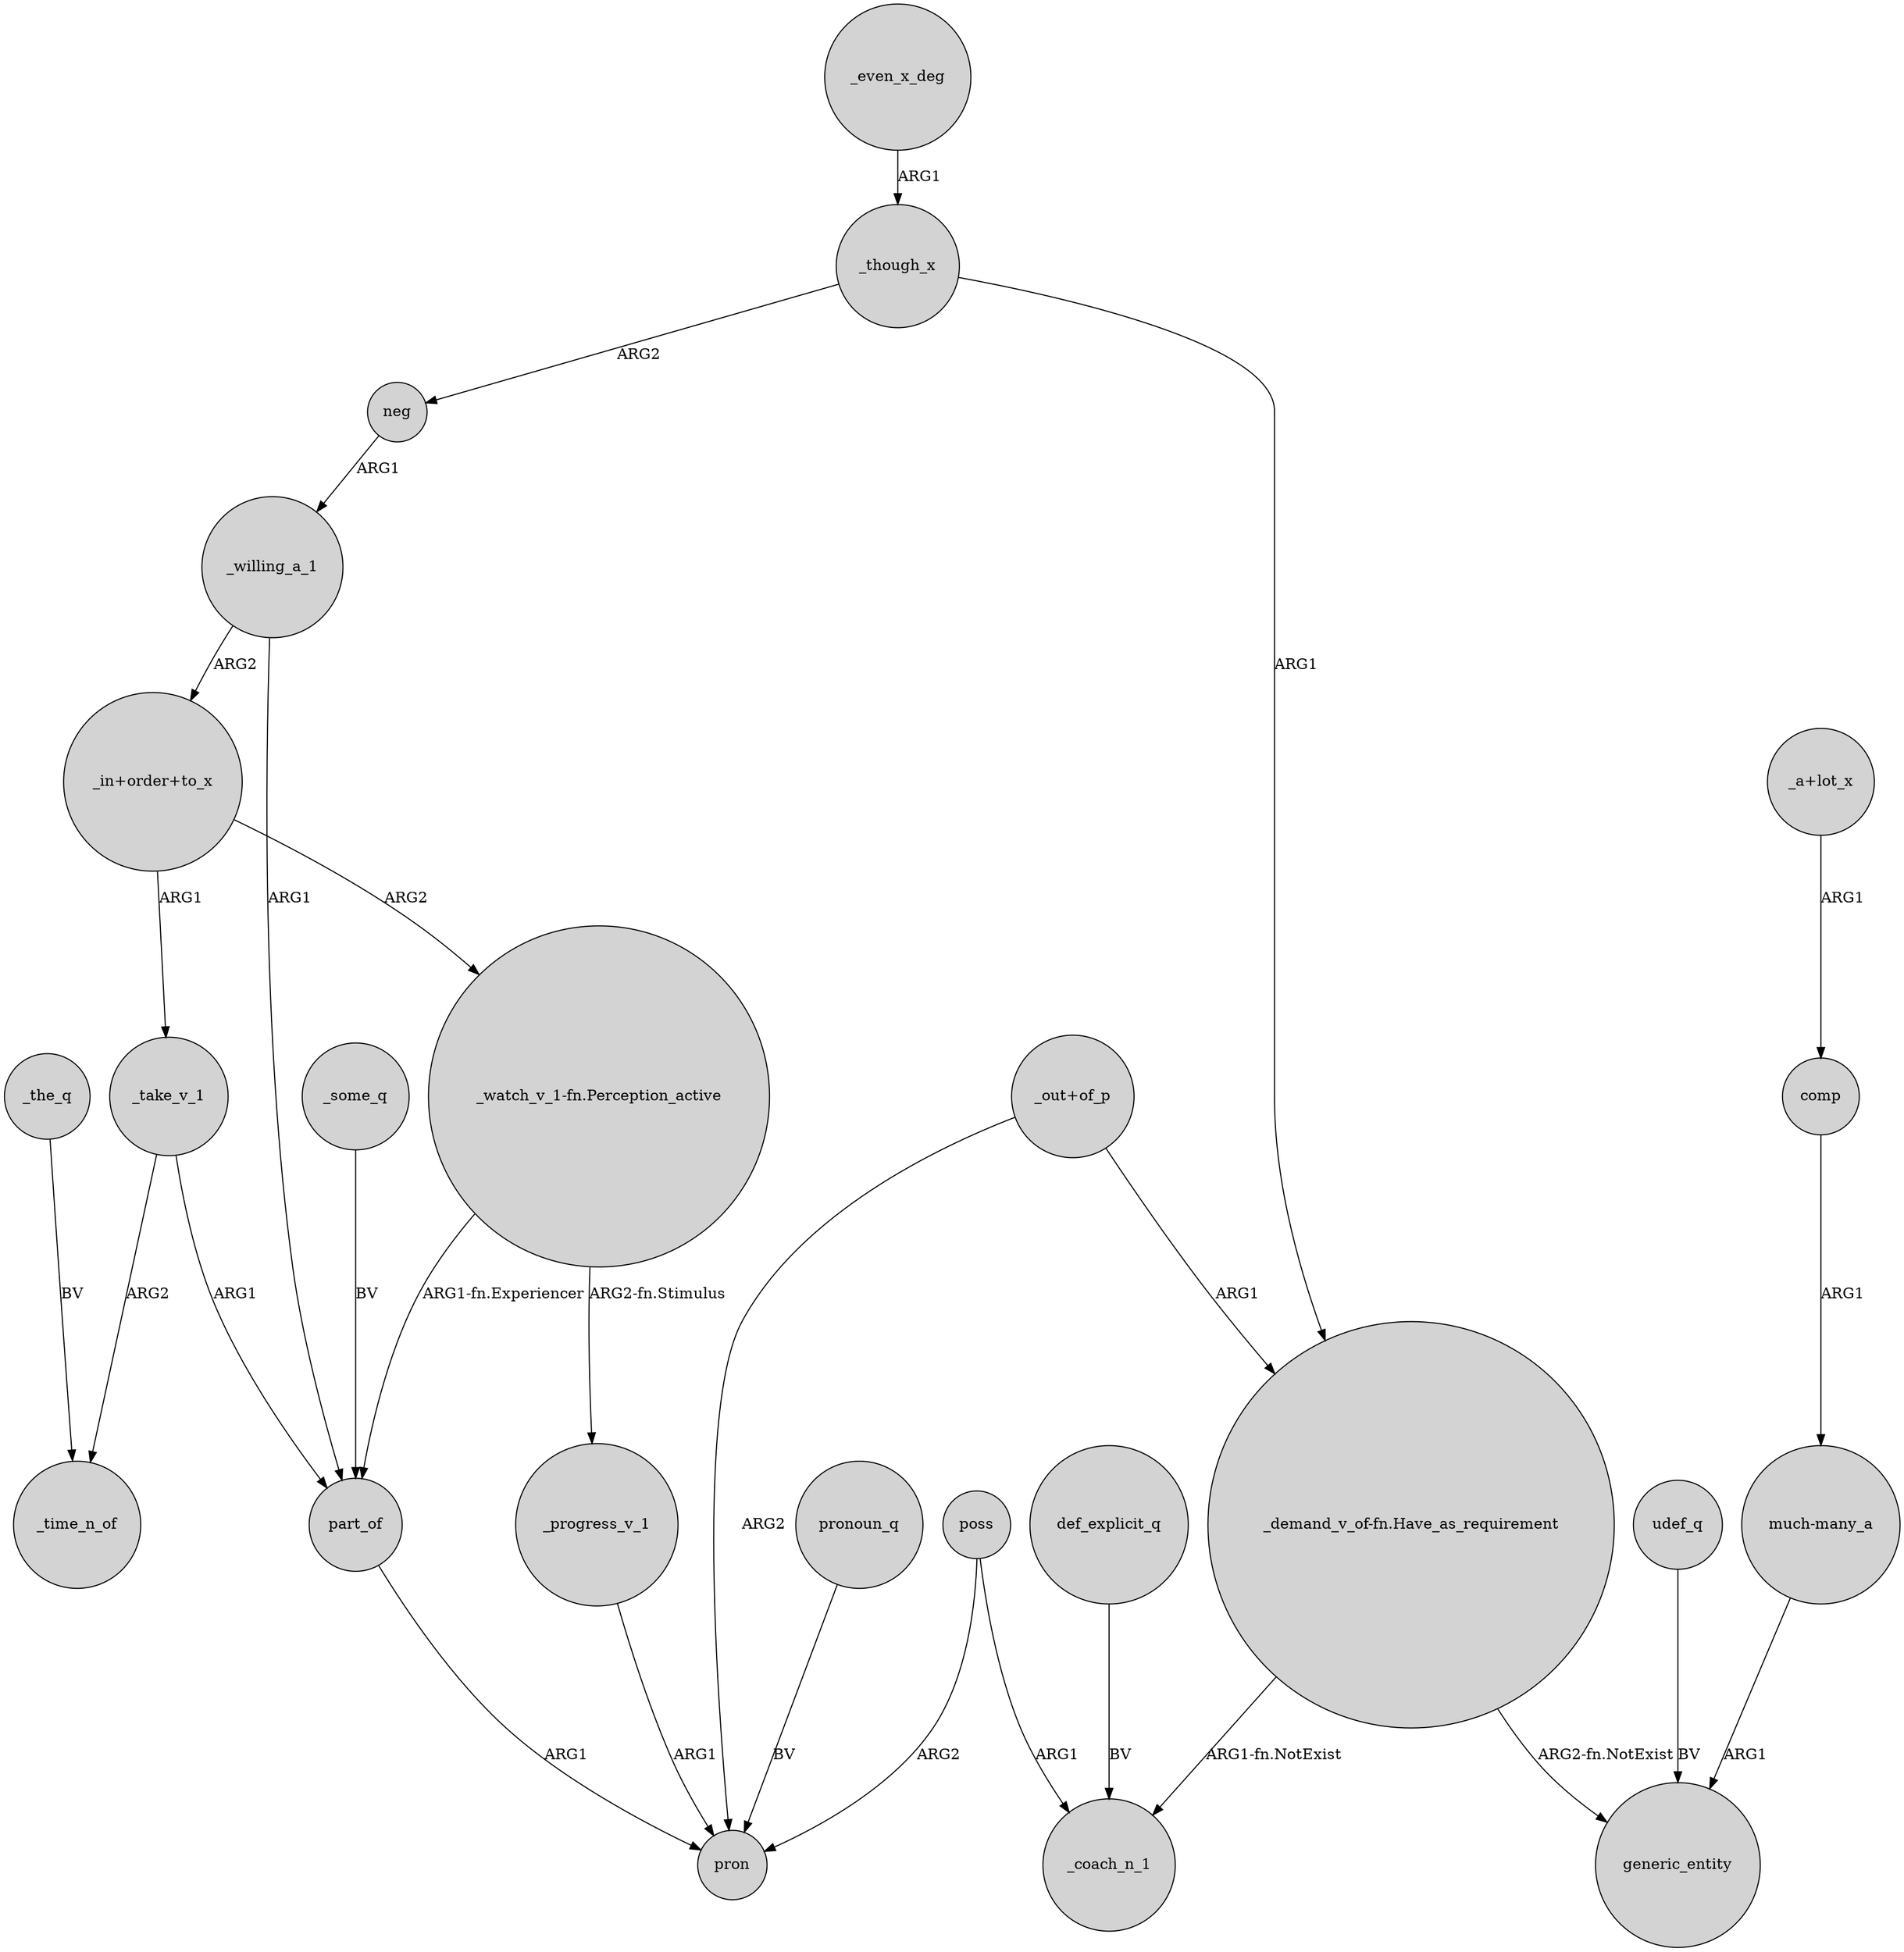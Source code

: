 digraph {
	node [shape=circle style=filled]
	part_of -> pron [label=ARG1]
	_willing_a_1 -> "_in+order+to_x" [label=ARG2]
	udef_q -> generic_entity [label=BV]
	poss -> pron [label=ARG2]
	"much-many_a" -> generic_entity [label=ARG1]
	"_demand_v_of-fn.Have_as_requirement" -> _coach_n_1 [label="ARG1-fn.NotExist"]
	_though_x -> neg [label=ARG2]
	_even_x_deg -> _though_x [label=ARG1]
	"_watch_v_1-fn.Perception_active" -> part_of [label="ARG1-fn.Experiencer"]
	poss -> _coach_n_1 [label=ARG1]
	_some_q -> part_of [label=BV]
	_willing_a_1 -> part_of [label=ARG1]
	pronoun_q -> pron [label=BV]
	"_in+order+to_x" -> "_watch_v_1-fn.Perception_active" [label=ARG2]
	_though_x -> "_demand_v_of-fn.Have_as_requirement" [label=ARG1]
	_the_q -> _time_n_of [label=BV]
	comp -> "much-many_a" [label=ARG1]
	"_demand_v_of-fn.Have_as_requirement" -> generic_entity [label="ARG2-fn.NotExist"]
	"_watch_v_1-fn.Perception_active" -> _progress_v_1 [label="ARG2-fn.Stimulus"]
	neg -> _willing_a_1 [label=ARG1]
	"_a+lot_x" -> comp [label=ARG1]
	def_explicit_q -> _coach_n_1 [label=BV]
	"_in+order+to_x" -> _take_v_1 [label=ARG1]
	_take_v_1 -> part_of [label=ARG1]
	"_out+of_p" -> pron [label=ARG2]
	_take_v_1 -> _time_n_of [label=ARG2]
	_progress_v_1 -> pron [label=ARG1]
	"_out+of_p" -> "_demand_v_of-fn.Have_as_requirement" [label=ARG1]
}

